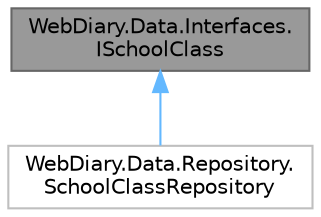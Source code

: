 digraph "WebDiary.Data.Interfaces.ISchoolClass"
{
 // LATEX_PDF_SIZE
  bgcolor="transparent";
  edge [fontname=Helvetica,fontsize=10,labelfontname=Helvetica,labelfontsize=10];
  node [fontname=Helvetica,fontsize=10,shape=box,height=0.2,width=0.4];
  Node1 [id="Node000001",label="WebDiary.Data.Interfaces.\lISchoolClass",height=0.2,width=0.4,color="gray40", fillcolor="grey60", style="filled", fontcolor="black",tooltip=" "];
  Node1 -> Node2 [id="edge2_Node000001_Node000002",dir="back",color="steelblue1",style="solid",tooltip=" "];
  Node2 [id="Node000002",label="WebDiary.Data.Repository.\lSchoolClassRepository",height=0.2,width=0.4,color="grey75", fillcolor="white", style="filled",URL="$class_web_diary_1_1_data_1_1_repository_1_1_school_class_repository.html",tooltip=" "];
}
